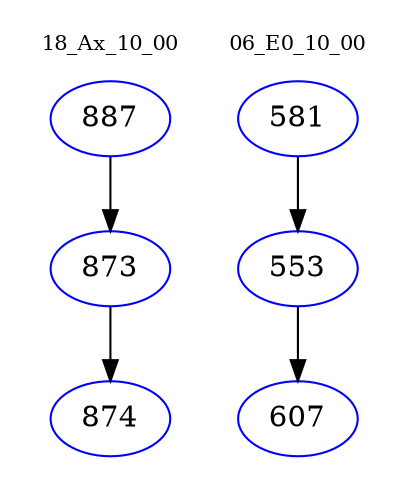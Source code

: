 digraph{
subgraph cluster_0 {
color = white
label = "18_Ax_10_00";
fontsize=10;
T0_887 [label="887", color="blue"]
T0_887 -> T0_873 [color="black"]
T0_873 [label="873", color="blue"]
T0_873 -> T0_874 [color="black"]
T0_874 [label="874", color="blue"]
}
subgraph cluster_1 {
color = white
label = "06_E0_10_00";
fontsize=10;
T1_581 [label="581", color="blue"]
T1_581 -> T1_553 [color="black"]
T1_553 [label="553", color="blue"]
T1_553 -> T1_607 [color="black"]
T1_607 [label="607", color="blue"]
}
}
